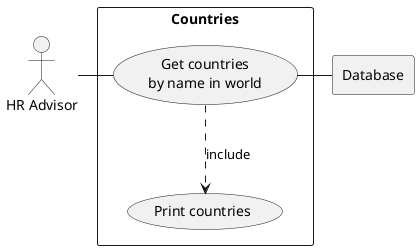 @startuml

actor HR as "HR Advisor"

rectangle Database

rectangle "Countries" {
    usecase UC4 as "Get countries
    by name in world"

    usecase UCa as "Print countries"

    HR - UC4
    UC4 ..> UCa : include
    UC4 - Database
}

@enduml